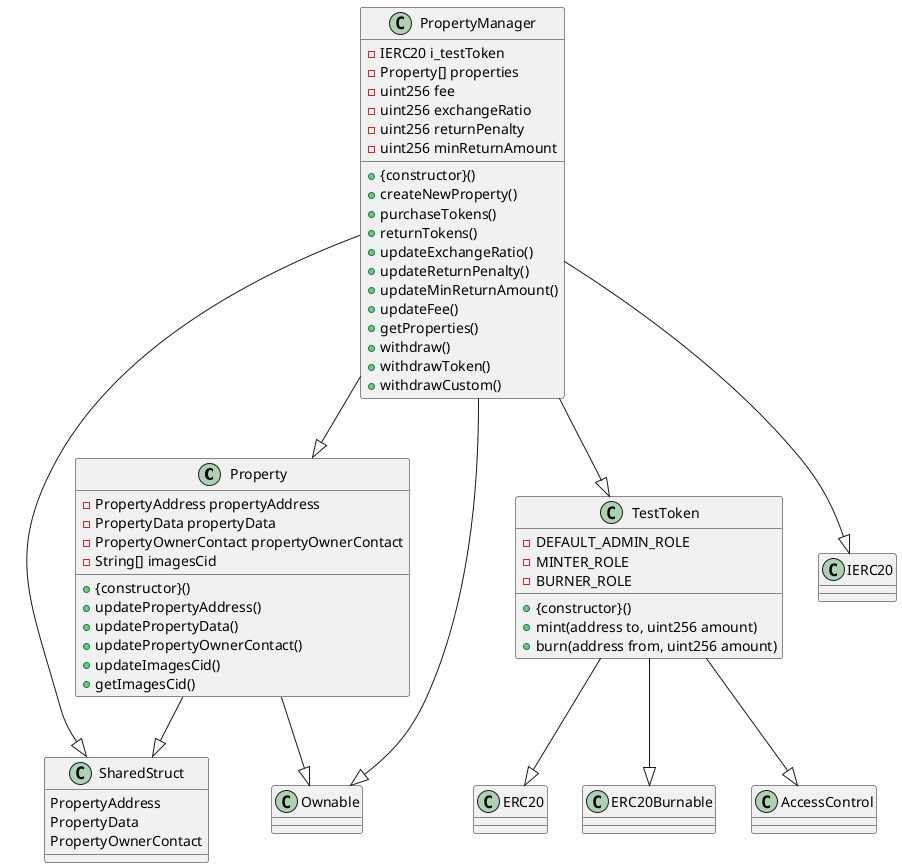 @startuml

class Property {
    - PropertyAddress propertyAddress
    - PropertyData propertyData
    - PropertyOwnerContact propertyOwnerContact
    - String[] imagesCid
    + {constructor}()
    + updatePropertyAddress()
    + updatePropertyData()
    + updatePropertyOwnerContact()
    + updateImagesCid()
    + getImagesCid()
}

class PropertyManager {
    - IERC20 i_testToken
    - Property[] properties
    - uint256 fee
    - uint256 exchangeRatio
    - uint256 returnPenalty
    - uint256 minReturnAmount
    + {constructor}()
    + createNewProperty()
    + purchaseTokens()
    + returnTokens()
    + updateExchangeRatio()
    + updateReturnPenalty()
    + updateMinReturnAmount()
    + updateFee()
    + getProperties()
    + withdraw()
    + withdrawToken()
    + withdrawCustom()
}

class SharedStruct {
    PropertyAddress
    PropertyData
    PropertyOwnerContact
}

class TestToken {
    - DEFAULT_ADMIN_ROLE
    - MINTER_ROLE
    - BURNER_ROLE
    + {constructor}()
    + mint(address to, uint256 amount)
    + burn(address from, uint256 amount)
}

Property --|> SharedStruct
Property --|> Ownable
PropertyManager --|> SharedStruct
PropertyManager --|> Ownable
PropertyManager --|> TestToken
PropertyManager --|> Property
PropertyManager --|> IERC20
TestToken --|> ERC20
TestToken --|> ERC20Burnable
TestToken --|> AccessControl



@enduml
